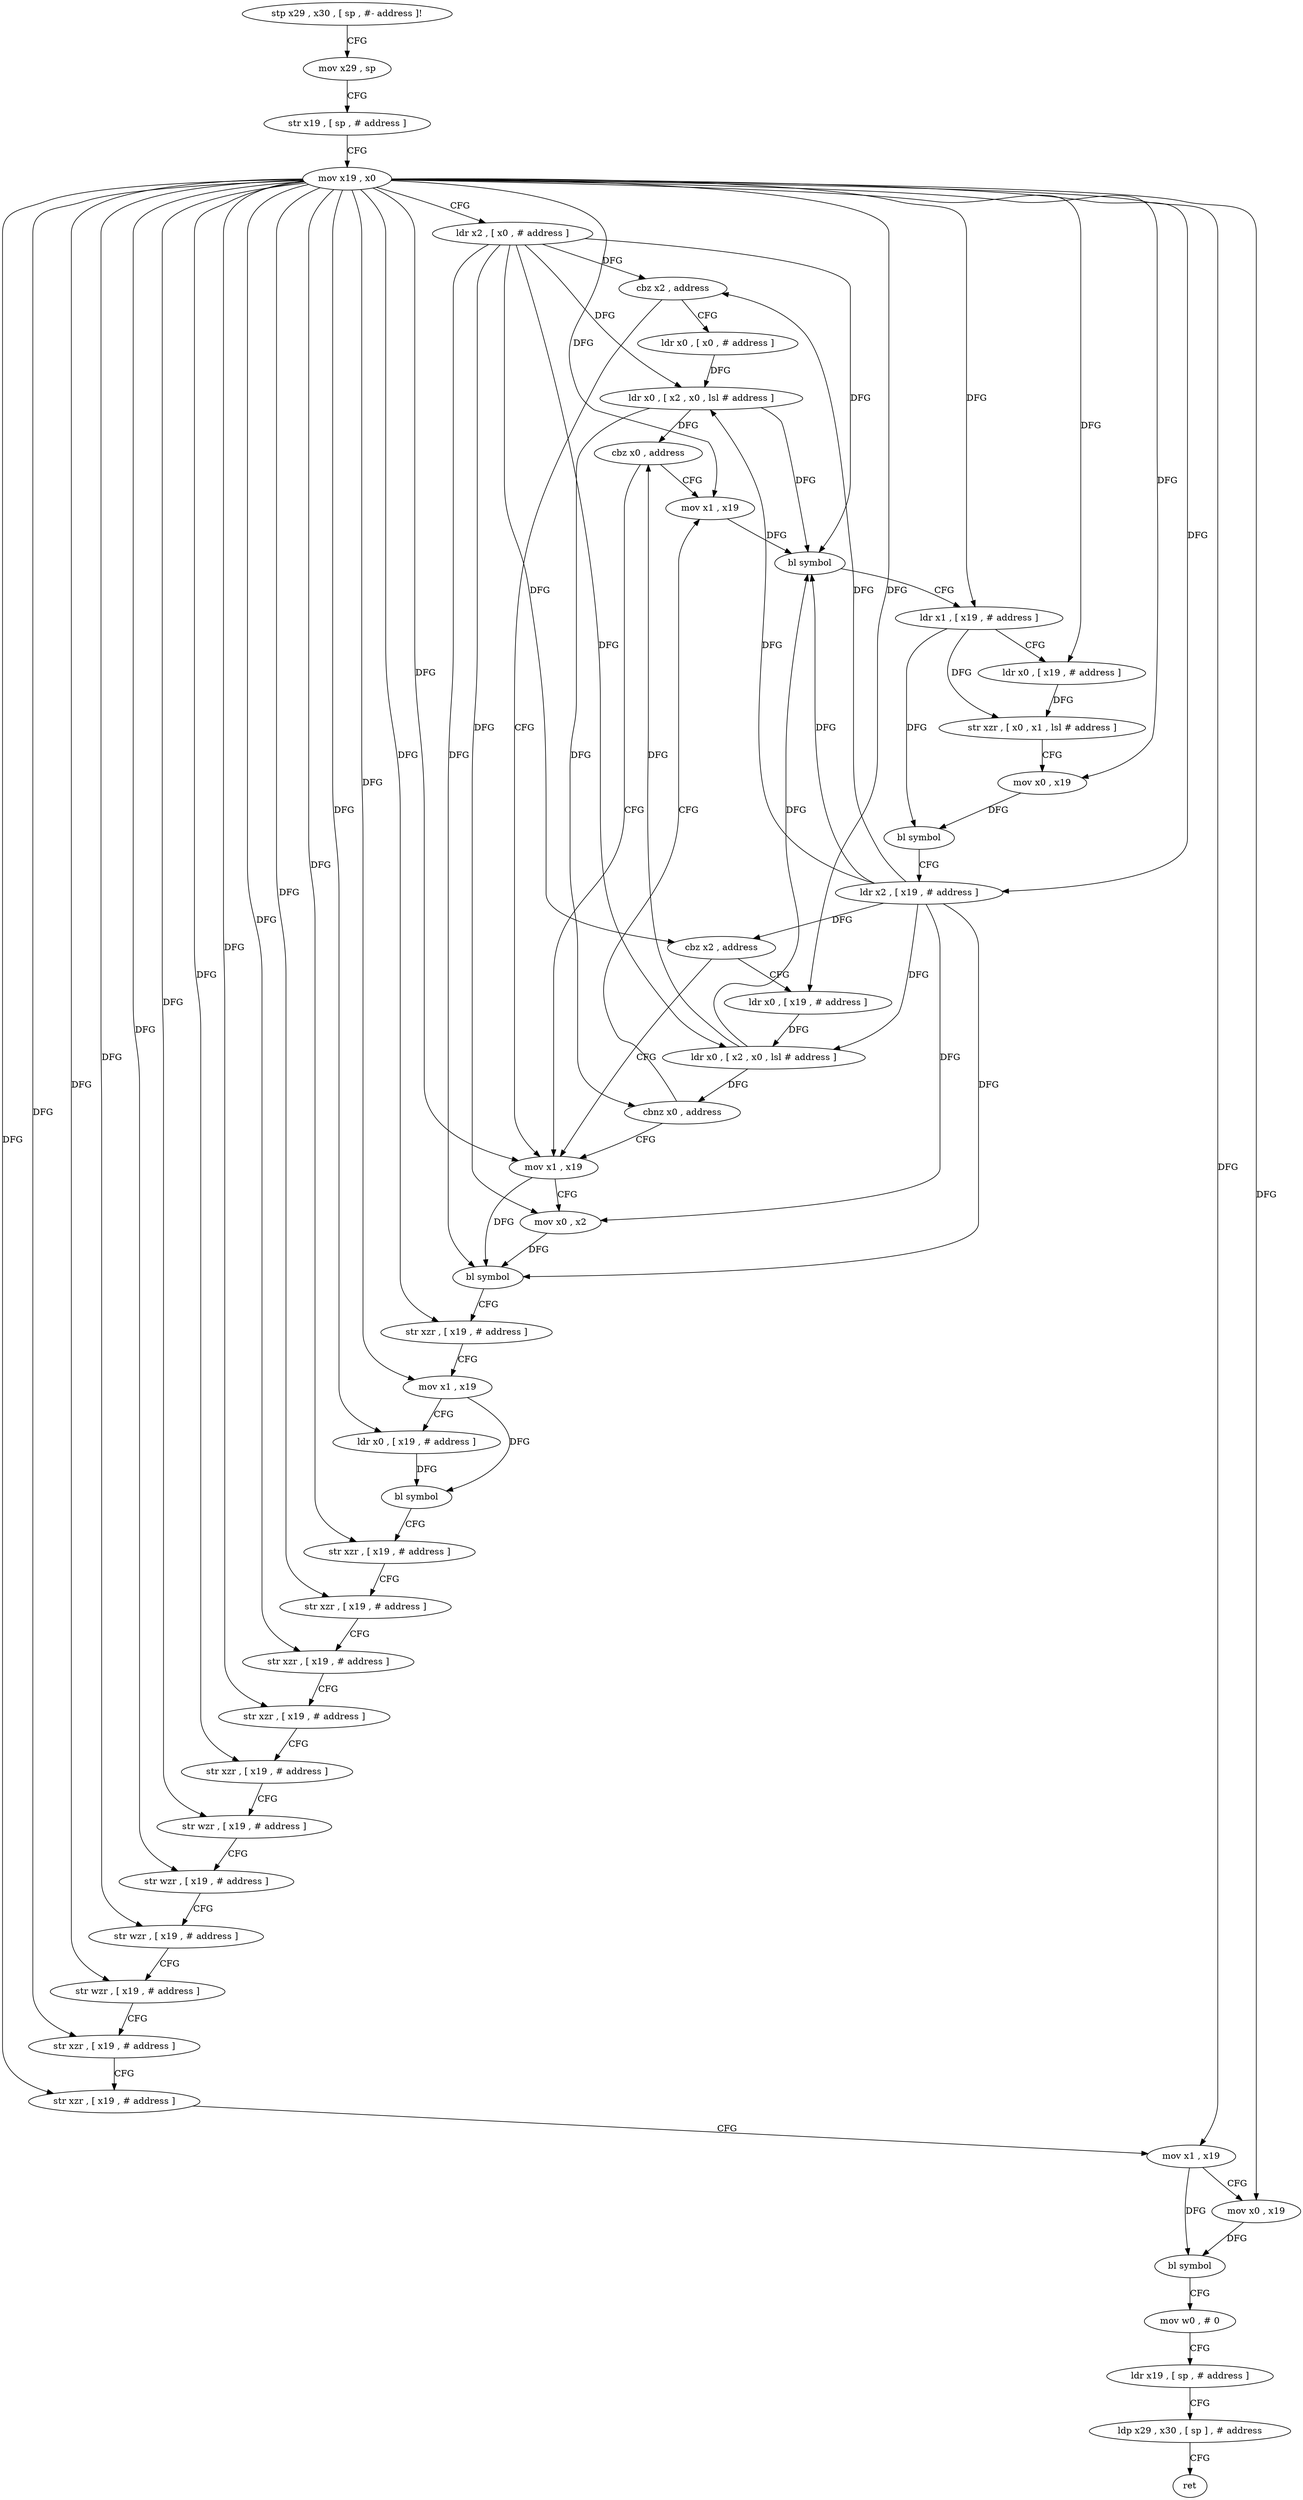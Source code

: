 digraph "func" {
"125964" [label = "stp x29 , x30 , [ sp , #- address ]!" ]
"125968" [label = "mov x29 , sp" ]
"125972" [label = "str x19 , [ sp , # address ]" ]
"125976" [label = "mov x19 , x0" ]
"125980" [label = "ldr x2 , [ x0 , # address ]" ]
"125984" [label = "cbz x2 , address" ]
"126048" [label = "mov x1 , x19" ]
"125988" [label = "ldr x0 , [ x0 , # address ]" ]
"126052" [label = "mov x0 , x2" ]
"126056" [label = "bl symbol" ]
"126060" [label = "str xzr , [ x19 , # address ]" ]
"126064" [label = "mov x1 , x19" ]
"126068" [label = "ldr x0 , [ x19 , # address ]" ]
"126072" [label = "bl symbol" ]
"126076" [label = "str xzr , [ x19 , # address ]" ]
"126080" [label = "str xzr , [ x19 , # address ]" ]
"126084" [label = "str xzr , [ x19 , # address ]" ]
"126088" [label = "str xzr , [ x19 , # address ]" ]
"126092" [label = "str xzr , [ x19 , # address ]" ]
"126096" [label = "str wzr , [ x19 , # address ]" ]
"126100" [label = "str wzr , [ x19 , # address ]" ]
"126104" [label = "str wzr , [ x19 , # address ]" ]
"126108" [label = "str wzr , [ x19 , # address ]" ]
"126112" [label = "str xzr , [ x19 , # address ]" ]
"126116" [label = "str xzr , [ x19 , # address ]" ]
"126120" [label = "mov x1 , x19" ]
"126124" [label = "mov x0 , x19" ]
"126128" [label = "bl symbol" ]
"126132" [label = "mov w0 , # 0" ]
"126136" [label = "ldr x19 , [ sp , # address ]" ]
"126140" [label = "ldp x29 , x30 , [ sp ] , # address" ]
"126144" [label = "ret" ]
"125992" [label = "ldr x0 , [ x2 , x0 , lsl # address ]" ]
"125996" [label = "cbz x0 , address" ]
"126000" [label = "mov x1 , x19" ]
"126004" [label = "bl symbol" ]
"126008" [label = "ldr x1 , [ x19 , # address ]" ]
"126012" [label = "ldr x0 , [ x19 , # address ]" ]
"126016" [label = "str xzr , [ x0 , x1 , lsl # address ]" ]
"126020" [label = "mov x0 , x19" ]
"126024" [label = "bl symbol" ]
"126028" [label = "ldr x2 , [ x19 , # address ]" ]
"126032" [label = "cbz x2 , address" ]
"126036" [label = "ldr x0 , [ x19 , # address ]" ]
"126040" [label = "ldr x0 , [ x2 , x0 , lsl # address ]" ]
"126044" [label = "cbnz x0 , address" ]
"125964" -> "125968" [ label = "CFG" ]
"125968" -> "125972" [ label = "CFG" ]
"125972" -> "125976" [ label = "CFG" ]
"125976" -> "125980" [ label = "CFG" ]
"125976" -> "126048" [ label = "DFG" ]
"125976" -> "126060" [ label = "DFG" ]
"125976" -> "126064" [ label = "DFG" ]
"125976" -> "126068" [ label = "DFG" ]
"125976" -> "126076" [ label = "DFG" ]
"125976" -> "126080" [ label = "DFG" ]
"125976" -> "126084" [ label = "DFG" ]
"125976" -> "126088" [ label = "DFG" ]
"125976" -> "126092" [ label = "DFG" ]
"125976" -> "126096" [ label = "DFG" ]
"125976" -> "126100" [ label = "DFG" ]
"125976" -> "126104" [ label = "DFG" ]
"125976" -> "126108" [ label = "DFG" ]
"125976" -> "126112" [ label = "DFG" ]
"125976" -> "126116" [ label = "DFG" ]
"125976" -> "126120" [ label = "DFG" ]
"125976" -> "126124" [ label = "DFG" ]
"125976" -> "126000" [ label = "DFG" ]
"125976" -> "126008" [ label = "DFG" ]
"125976" -> "126012" [ label = "DFG" ]
"125976" -> "126020" [ label = "DFG" ]
"125976" -> "126028" [ label = "DFG" ]
"125976" -> "126036" [ label = "DFG" ]
"125980" -> "125984" [ label = "DFG" ]
"125980" -> "126052" [ label = "DFG" ]
"125980" -> "126056" [ label = "DFG" ]
"125980" -> "125992" [ label = "DFG" ]
"125980" -> "126004" [ label = "DFG" ]
"125980" -> "126032" [ label = "DFG" ]
"125980" -> "126040" [ label = "DFG" ]
"125984" -> "126048" [ label = "CFG" ]
"125984" -> "125988" [ label = "CFG" ]
"126048" -> "126052" [ label = "CFG" ]
"126048" -> "126056" [ label = "DFG" ]
"125988" -> "125992" [ label = "DFG" ]
"126052" -> "126056" [ label = "DFG" ]
"126056" -> "126060" [ label = "CFG" ]
"126060" -> "126064" [ label = "CFG" ]
"126064" -> "126068" [ label = "CFG" ]
"126064" -> "126072" [ label = "DFG" ]
"126068" -> "126072" [ label = "DFG" ]
"126072" -> "126076" [ label = "CFG" ]
"126076" -> "126080" [ label = "CFG" ]
"126080" -> "126084" [ label = "CFG" ]
"126084" -> "126088" [ label = "CFG" ]
"126088" -> "126092" [ label = "CFG" ]
"126092" -> "126096" [ label = "CFG" ]
"126096" -> "126100" [ label = "CFG" ]
"126100" -> "126104" [ label = "CFG" ]
"126104" -> "126108" [ label = "CFG" ]
"126108" -> "126112" [ label = "CFG" ]
"126112" -> "126116" [ label = "CFG" ]
"126116" -> "126120" [ label = "CFG" ]
"126120" -> "126124" [ label = "CFG" ]
"126120" -> "126128" [ label = "DFG" ]
"126124" -> "126128" [ label = "DFG" ]
"126128" -> "126132" [ label = "CFG" ]
"126132" -> "126136" [ label = "CFG" ]
"126136" -> "126140" [ label = "CFG" ]
"126140" -> "126144" [ label = "CFG" ]
"125992" -> "125996" [ label = "DFG" ]
"125992" -> "126004" [ label = "DFG" ]
"125992" -> "126044" [ label = "DFG" ]
"125996" -> "126048" [ label = "CFG" ]
"125996" -> "126000" [ label = "CFG" ]
"126000" -> "126004" [ label = "DFG" ]
"126004" -> "126008" [ label = "CFG" ]
"126008" -> "126012" [ label = "CFG" ]
"126008" -> "126016" [ label = "DFG" ]
"126008" -> "126024" [ label = "DFG" ]
"126012" -> "126016" [ label = "DFG" ]
"126016" -> "126020" [ label = "CFG" ]
"126020" -> "126024" [ label = "DFG" ]
"126024" -> "126028" [ label = "CFG" ]
"126028" -> "126032" [ label = "DFG" ]
"126028" -> "125984" [ label = "DFG" ]
"126028" -> "126052" [ label = "DFG" ]
"126028" -> "126056" [ label = "DFG" ]
"126028" -> "126004" [ label = "DFG" ]
"126028" -> "125992" [ label = "DFG" ]
"126028" -> "126040" [ label = "DFG" ]
"126032" -> "126048" [ label = "CFG" ]
"126032" -> "126036" [ label = "CFG" ]
"126036" -> "126040" [ label = "DFG" ]
"126040" -> "126044" [ label = "DFG" ]
"126040" -> "125996" [ label = "DFG" ]
"126040" -> "126004" [ label = "DFG" ]
"126044" -> "126000" [ label = "CFG" ]
"126044" -> "126048" [ label = "CFG" ]
}
